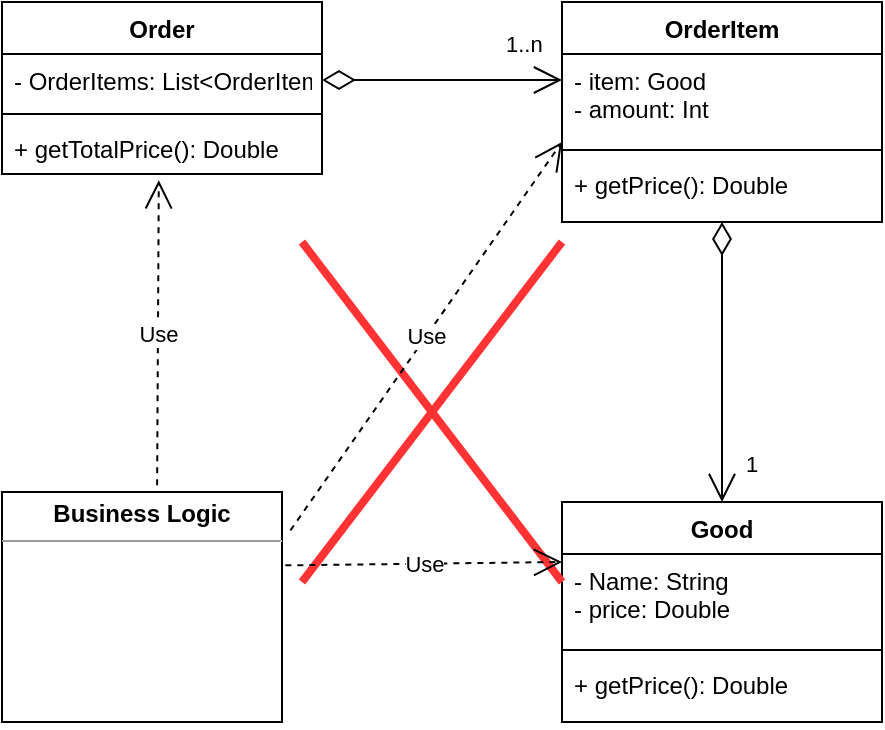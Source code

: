 <mxfile version="13.8.8" type="device"><diagram id="JMVZGVjQJOMNeLPYmrkQ" name="Page-1"><mxGraphModel dx="365" dy="615" grid="1" gridSize="10" guides="1" tooltips="1" connect="1" arrows="1" fold="1" page="1" pageScale="1" pageWidth="850" pageHeight="1100" math="0" shadow="0"><root><mxCell id="0"/><mxCell id="1" parent="0"/><mxCell id="FYDggVVpce2t-HEuH0rY-1" value="Order" style="swimlane;fontStyle=1;align=center;verticalAlign=top;childLayout=stackLayout;horizontal=1;startSize=26;horizontalStack=0;resizeParent=1;resizeParentMax=0;resizeLast=0;collapsible=1;marginBottom=0;" vertex="1" parent="1"><mxGeometry x="40" y="200" width="160" height="86" as="geometry"/></mxCell><mxCell id="FYDggVVpce2t-HEuH0rY-2" value="- OrderItems: List&lt;OrderItem&gt;" style="text;strokeColor=none;fillColor=none;align=left;verticalAlign=top;spacingLeft=4;spacingRight=4;overflow=hidden;rotatable=0;points=[[0,0.5],[1,0.5]];portConstraint=eastwest;" vertex="1" parent="FYDggVVpce2t-HEuH0rY-1"><mxGeometry y="26" width="160" height="26" as="geometry"/></mxCell><mxCell id="FYDggVVpce2t-HEuH0rY-3" value="" style="line;strokeWidth=1;fillColor=none;align=left;verticalAlign=middle;spacingTop=-1;spacingLeft=3;spacingRight=3;rotatable=0;labelPosition=right;points=[];portConstraint=eastwest;" vertex="1" parent="FYDggVVpce2t-HEuH0rY-1"><mxGeometry y="52" width="160" height="8" as="geometry"/></mxCell><mxCell id="FYDggVVpce2t-HEuH0rY-4" value="+ getTotalPrice(): Double" style="text;strokeColor=none;fillColor=none;align=left;verticalAlign=top;spacingLeft=4;spacingRight=4;overflow=hidden;rotatable=0;points=[[0,0.5],[1,0.5]];portConstraint=eastwest;" vertex="1" parent="FYDggVVpce2t-HEuH0rY-1"><mxGeometry y="60" width="160" height="26" as="geometry"/></mxCell><mxCell id="FYDggVVpce2t-HEuH0rY-5" value="OrderItem" style="swimlane;fontStyle=1;align=center;verticalAlign=top;childLayout=stackLayout;horizontal=1;startSize=26;horizontalStack=0;resizeParent=1;resizeParentMax=0;resizeLast=0;collapsible=1;marginBottom=0;" vertex="1" parent="1"><mxGeometry x="320" y="200" width="160" height="110" as="geometry"/></mxCell><mxCell id="FYDggVVpce2t-HEuH0rY-6" value="- item: Good&#xA;- amount: Int&#xA;" style="text;strokeColor=none;fillColor=none;align=left;verticalAlign=top;spacingLeft=4;spacingRight=4;overflow=hidden;rotatable=0;points=[[0,0.5],[1,0.5]];portConstraint=eastwest;" vertex="1" parent="FYDggVVpce2t-HEuH0rY-5"><mxGeometry y="26" width="160" height="44" as="geometry"/></mxCell><mxCell id="FYDggVVpce2t-HEuH0rY-7" value="" style="line;strokeWidth=1;fillColor=none;align=left;verticalAlign=middle;spacingTop=-1;spacingLeft=3;spacingRight=3;rotatable=0;labelPosition=right;points=[];portConstraint=eastwest;" vertex="1" parent="FYDggVVpce2t-HEuH0rY-5"><mxGeometry y="70" width="160" height="8" as="geometry"/></mxCell><mxCell id="FYDggVVpce2t-HEuH0rY-8" value="+ getPrice(): Double" style="text;strokeColor=none;fillColor=none;align=left;verticalAlign=top;spacingLeft=4;spacingRight=4;overflow=hidden;rotatable=0;points=[[0,0.5],[1,0.5]];portConstraint=eastwest;" vertex="1" parent="FYDggVVpce2t-HEuH0rY-5"><mxGeometry y="78" width="160" height="32" as="geometry"/></mxCell><mxCell id="FYDggVVpce2t-HEuH0rY-9" value="Good" style="swimlane;fontStyle=1;align=center;verticalAlign=top;childLayout=stackLayout;horizontal=1;startSize=26;horizontalStack=0;resizeParent=1;resizeParentMax=0;resizeLast=0;collapsible=1;marginBottom=0;" vertex="1" parent="1"><mxGeometry x="320" y="450" width="160" height="110" as="geometry"/></mxCell><mxCell id="FYDggVVpce2t-HEuH0rY-10" value="- Name: String&#xA;- price: Double&#xA;" style="text;strokeColor=none;fillColor=none;align=left;verticalAlign=top;spacingLeft=4;spacingRight=4;overflow=hidden;rotatable=0;points=[[0,0.5],[1,0.5]];portConstraint=eastwest;" vertex="1" parent="FYDggVVpce2t-HEuH0rY-9"><mxGeometry y="26" width="160" height="44" as="geometry"/></mxCell><mxCell id="FYDggVVpce2t-HEuH0rY-11" value="" style="line;strokeWidth=1;fillColor=none;align=left;verticalAlign=middle;spacingTop=-1;spacingLeft=3;spacingRight=3;rotatable=0;labelPosition=right;points=[];portConstraint=eastwest;" vertex="1" parent="FYDggVVpce2t-HEuH0rY-9"><mxGeometry y="70" width="160" height="8" as="geometry"/></mxCell><mxCell id="FYDggVVpce2t-HEuH0rY-12" value="+ getPrice(): Double" style="text;strokeColor=none;fillColor=none;align=left;verticalAlign=top;spacingLeft=4;spacingRight=4;overflow=hidden;rotatable=0;points=[[0,0.5],[1,0.5]];portConstraint=eastwest;" vertex="1" parent="FYDggVVpce2t-HEuH0rY-9"><mxGeometry y="78" width="160" height="32" as="geometry"/></mxCell><mxCell id="FYDggVVpce2t-HEuH0rY-14" value="1" style="endArrow=open;html=1;endSize=12;startArrow=diamondThin;startSize=14;startFill=0;edgeStyle=orthogonalEdgeStyle;align=left;verticalAlign=bottom;entryX=0.5;entryY=0;entryDx=0;entryDy=0;exitX=0.5;exitY=1;exitDx=0;exitDy=0;" edge="1" parent="1" source="FYDggVVpce2t-HEuH0rY-5" target="FYDggVVpce2t-HEuH0rY-9"><mxGeometry x="0.857" y="10" relative="1" as="geometry"><mxPoint x="370" y="280" as="sourcePoint"/><mxPoint x="530" y="280" as="targetPoint"/><mxPoint as="offset"/></mxGeometry></mxCell><mxCell id="FYDggVVpce2t-HEuH0rY-30" value="1..n" style="endArrow=open;html=1;endSize=12;startArrow=diamondThin;startSize=14;startFill=0;edgeStyle=orthogonalEdgeStyle;align=left;verticalAlign=bottom;exitX=1;exitY=0.5;exitDx=0;exitDy=0;" edge="1" parent="1" source="FYDggVVpce2t-HEuH0rY-2" target="FYDggVVpce2t-HEuH0rY-6"><mxGeometry x="0.5" y="9" relative="1" as="geometry"><mxPoint x="180" y="380" as="sourcePoint"/><mxPoint x="300" y="239" as="targetPoint"/><Array as="points"><mxPoint x="290" y="239"/><mxPoint x="290" y="239"/></Array><mxPoint as="offset"/></mxGeometry></mxCell><mxCell id="FYDggVVpce2t-HEuH0rY-31" value="" style="shape=umlDestroy;strokeWidth=4;fillColor=#f8cecc;strokeColor=#FF3333;" vertex="1" parent="1"><mxGeometry x="190" y="320" width="130" height="170" as="geometry"/></mxCell><mxCell id="FYDggVVpce2t-HEuH0rY-32" value="&lt;p style=&quot;margin: 0px ; margin-top: 4px ; text-align: center&quot;&gt;&lt;b&gt;Business Logic&lt;/b&gt;&lt;br&gt;&lt;/p&gt;&lt;hr size=&quot;1&quot;&gt;&lt;div style=&quot;height: 2px&quot;&gt;&lt;/div&gt;" style="verticalAlign=top;align=left;overflow=fill;fontSize=12;fontFamily=Helvetica;html=1;" vertex="1" parent="1"><mxGeometry x="40" y="445" width="140" height="115" as="geometry"/></mxCell><mxCell id="FYDggVVpce2t-HEuH0rY-33" value="Use" style="endArrow=open;endSize=12;dashed=1;html=1;entryX=0.49;entryY=1.122;entryDx=0;entryDy=0;entryPerimeter=0;exitX=0.554;exitY=-0.029;exitDx=0;exitDy=0;exitPerimeter=0;" edge="1" parent="1" source="FYDggVVpce2t-HEuH0rY-32" target="FYDggVVpce2t-HEuH0rY-4"><mxGeometry width="160" relative="1" as="geometry"><mxPoint x="70" y="370" as="sourcePoint"/><mxPoint x="230" y="370" as="targetPoint"/></mxGeometry></mxCell><mxCell id="FYDggVVpce2t-HEuH0rY-34" value="Use" style="endArrow=open;endSize=12;dashed=1;html=1;entryX=0;entryY=1;entryDx=0;entryDy=0;entryPerimeter=0;exitX=1.03;exitY=0.167;exitDx=0;exitDy=0;exitPerimeter=0;" edge="1" parent="1" source="FYDggVVpce2t-HEuH0rY-32" target="FYDggVVpce2t-HEuH0rY-6"><mxGeometry width="160" relative="1" as="geometry"><mxPoint x="127.56" y="406.665" as="sourcePoint"/><mxPoint x="128.4" y="299.172" as="targetPoint"/></mxGeometry></mxCell><mxCell id="FYDggVVpce2t-HEuH0rY-35" value="Use" style="endArrow=open;endSize=12;dashed=1;html=1;exitX=1.012;exitY=0.319;exitDx=0;exitDy=0;exitPerimeter=0;" edge="1" parent="1" source="FYDggVVpce2t-HEuH0rY-32"><mxGeometry width="160" relative="1" as="geometry"><mxPoint x="240.0" y="515.005" as="sourcePoint"/><mxPoint x="320" y="480" as="targetPoint"/></mxGeometry></mxCell></root></mxGraphModel></diagram></mxfile>